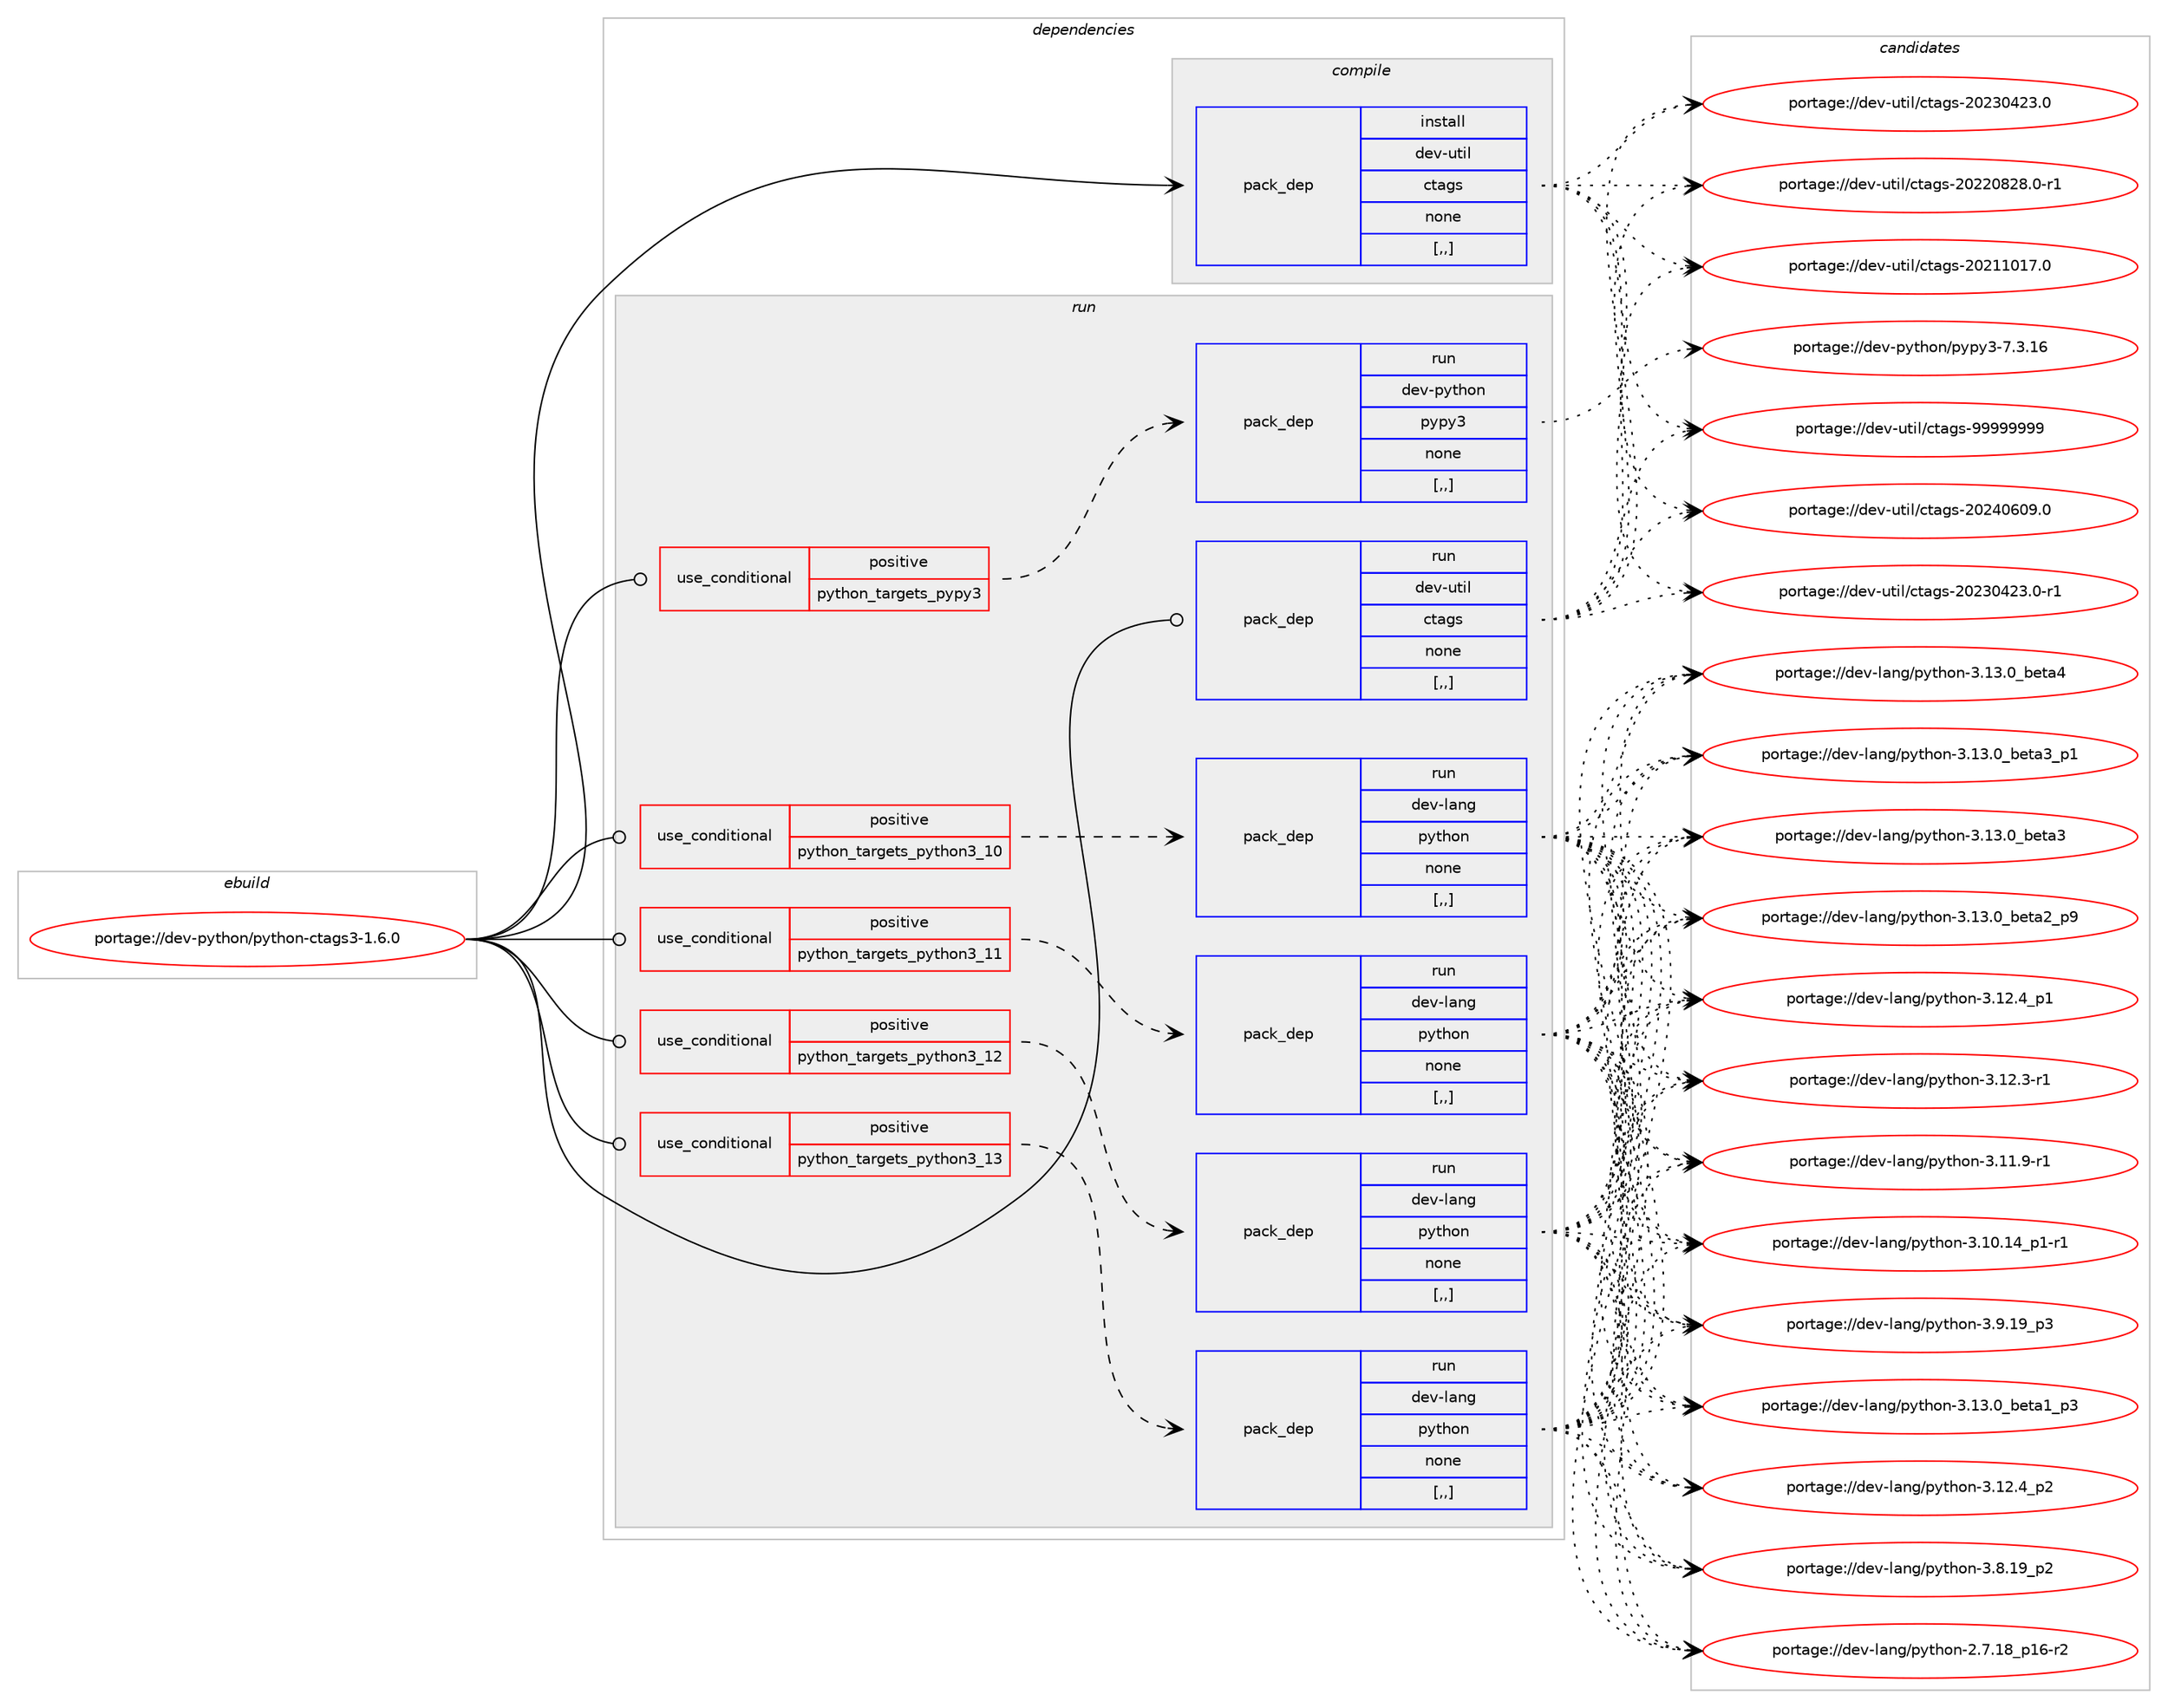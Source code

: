 digraph prolog {

# *************
# Graph options
# *************

newrank=true;
concentrate=true;
compound=true;
graph [rankdir=LR,fontname=Helvetica,fontsize=10,ranksep=1.5];#, ranksep=2.5, nodesep=0.2];
edge  [arrowhead=vee];
node  [fontname=Helvetica,fontsize=10];

# **********
# The ebuild
# **********

subgraph cluster_leftcol {
color=gray;
label=<<i>ebuild</i>>;
id [label="portage://dev-python/python-ctags3-1.6.0", color=red, width=4, href="../dev-python/python-ctags3-1.6.0.svg"];
}

# ****************
# The dependencies
# ****************

subgraph cluster_midcol {
color=gray;
label=<<i>dependencies</i>>;
subgraph cluster_compile {
fillcolor="#eeeeee";
style=filled;
label=<<i>compile</i>>;
subgraph pack120548 {
dependency160074 [label=<<TABLE BORDER="0" CELLBORDER="1" CELLSPACING="0" CELLPADDING="4" WIDTH="220"><TR><TD ROWSPAN="6" CELLPADDING="30">pack_dep</TD></TR><TR><TD WIDTH="110">install</TD></TR><TR><TD>dev-util</TD></TR><TR><TD>ctags</TD></TR><TR><TD>none</TD></TR><TR><TD>[,,]</TD></TR></TABLE>>, shape=none, color=blue];
}
id:e -> dependency160074:w [weight=20,style="solid",arrowhead="vee"];
}
subgraph cluster_compileandrun {
fillcolor="#eeeeee";
style=filled;
label=<<i>compile and run</i>>;
}
subgraph cluster_run {
fillcolor="#eeeeee";
style=filled;
label=<<i>run</i>>;
subgraph cond38256 {
dependency160075 [label=<<TABLE BORDER="0" CELLBORDER="1" CELLSPACING="0" CELLPADDING="4"><TR><TD ROWSPAN="3" CELLPADDING="10">use_conditional</TD></TR><TR><TD>positive</TD></TR><TR><TD>python_targets_pypy3</TD></TR></TABLE>>, shape=none, color=red];
subgraph pack120549 {
dependency160076 [label=<<TABLE BORDER="0" CELLBORDER="1" CELLSPACING="0" CELLPADDING="4" WIDTH="220"><TR><TD ROWSPAN="6" CELLPADDING="30">pack_dep</TD></TR><TR><TD WIDTH="110">run</TD></TR><TR><TD>dev-python</TD></TR><TR><TD>pypy3</TD></TR><TR><TD>none</TD></TR><TR><TD>[,,]</TD></TR></TABLE>>, shape=none, color=blue];
}
dependency160075:e -> dependency160076:w [weight=20,style="dashed",arrowhead="vee"];
}
id:e -> dependency160075:w [weight=20,style="solid",arrowhead="odot"];
subgraph cond38257 {
dependency160077 [label=<<TABLE BORDER="0" CELLBORDER="1" CELLSPACING="0" CELLPADDING="4"><TR><TD ROWSPAN="3" CELLPADDING="10">use_conditional</TD></TR><TR><TD>positive</TD></TR><TR><TD>python_targets_python3_10</TD></TR></TABLE>>, shape=none, color=red];
subgraph pack120550 {
dependency160078 [label=<<TABLE BORDER="0" CELLBORDER="1" CELLSPACING="0" CELLPADDING="4" WIDTH="220"><TR><TD ROWSPAN="6" CELLPADDING="30">pack_dep</TD></TR><TR><TD WIDTH="110">run</TD></TR><TR><TD>dev-lang</TD></TR><TR><TD>python</TD></TR><TR><TD>none</TD></TR><TR><TD>[,,]</TD></TR></TABLE>>, shape=none, color=blue];
}
dependency160077:e -> dependency160078:w [weight=20,style="dashed",arrowhead="vee"];
}
id:e -> dependency160077:w [weight=20,style="solid",arrowhead="odot"];
subgraph cond38258 {
dependency160079 [label=<<TABLE BORDER="0" CELLBORDER="1" CELLSPACING="0" CELLPADDING="4"><TR><TD ROWSPAN="3" CELLPADDING="10">use_conditional</TD></TR><TR><TD>positive</TD></TR><TR><TD>python_targets_python3_11</TD></TR></TABLE>>, shape=none, color=red];
subgraph pack120551 {
dependency160080 [label=<<TABLE BORDER="0" CELLBORDER="1" CELLSPACING="0" CELLPADDING="4" WIDTH="220"><TR><TD ROWSPAN="6" CELLPADDING="30">pack_dep</TD></TR><TR><TD WIDTH="110">run</TD></TR><TR><TD>dev-lang</TD></TR><TR><TD>python</TD></TR><TR><TD>none</TD></TR><TR><TD>[,,]</TD></TR></TABLE>>, shape=none, color=blue];
}
dependency160079:e -> dependency160080:w [weight=20,style="dashed",arrowhead="vee"];
}
id:e -> dependency160079:w [weight=20,style="solid",arrowhead="odot"];
subgraph cond38259 {
dependency160081 [label=<<TABLE BORDER="0" CELLBORDER="1" CELLSPACING="0" CELLPADDING="4"><TR><TD ROWSPAN="3" CELLPADDING="10">use_conditional</TD></TR><TR><TD>positive</TD></TR><TR><TD>python_targets_python3_12</TD></TR></TABLE>>, shape=none, color=red];
subgraph pack120552 {
dependency160082 [label=<<TABLE BORDER="0" CELLBORDER="1" CELLSPACING="0" CELLPADDING="4" WIDTH="220"><TR><TD ROWSPAN="6" CELLPADDING="30">pack_dep</TD></TR><TR><TD WIDTH="110">run</TD></TR><TR><TD>dev-lang</TD></TR><TR><TD>python</TD></TR><TR><TD>none</TD></TR><TR><TD>[,,]</TD></TR></TABLE>>, shape=none, color=blue];
}
dependency160081:e -> dependency160082:w [weight=20,style="dashed",arrowhead="vee"];
}
id:e -> dependency160081:w [weight=20,style="solid",arrowhead="odot"];
subgraph cond38260 {
dependency160083 [label=<<TABLE BORDER="0" CELLBORDER="1" CELLSPACING="0" CELLPADDING="4"><TR><TD ROWSPAN="3" CELLPADDING="10">use_conditional</TD></TR><TR><TD>positive</TD></TR><TR><TD>python_targets_python3_13</TD></TR></TABLE>>, shape=none, color=red];
subgraph pack120553 {
dependency160084 [label=<<TABLE BORDER="0" CELLBORDER="1" CELLSPACING="0" CELLPADDING="4" WIDTH="220"><TR><TD ROWSPAN="6" CELLPADDING="30">pack_dep</TD></TR><TR><TD WIDTH="110">run</TD></TR><TR><TD>dev-lang</TD></TR><TR><TD>python</TD></TR><TR><TD>none</TD></TR><TR><TD>[,,]</TD></TR></TABLE>>, shape=none, color=blue];
}
dependency160083:e -> dependency160084:w [weight=20,style="dashed",arrowhead="vee"];
}
id:e -> dependency160083:w [weight=20,style="solid",arrowhead="odot"];
subgraph pack120554 {
dependency160085 [label=<<TABLE BORDER="0" CELLBORDER="1" CELLSPACING="0" CELLPADDING="4" WIDTH="220"><TR><TD ROWSPAN="6" CELLPADDING="30">pack_dep</TD></TR><TR><TD WIDTH="110">run</TD></TR><TR><TD>dev-util</TD></TR><TR><TD>ctags</TD></TR><TR><TD>none</TD></TR><TR><TD>[,,]</TD></TR></TABLE>>, shape=none, color=blue];
}
id:e -> dependency160085:w [weight=20,style="solid",arrowhead="odot"];
}
}

# **************
# The candidates
# **************

subgraph cluster_choices {
rank=same;
color=gray;
label=<<i>candidates</i>>;

subgraph choice120548 {
color=black;
nodesep=1;
choice10010111845117116105108479911697103115455757575757575757 [label="portage://dev-util/ctags-99999999", color=red, width=4,href="../dev-util/ctags-99999999.svg"];
choice100101118451171161051084799116971031154550485052485448574648 [label="portage://dev-util/ctags-20240609.0", color=red, width=4,href="../dev-util/ctags-20240609.0.svg"];
choice1001011184511711610510847991169710311545504850514852505146484511449 [label="portage://dev-util/ctags-20230423.0-r1", color=red, width=4,href="../dev-util/ctags-20230423.0-r1.svg"];
choice100101118451171161051084799116971031154550485051485250514648 [label="portage://dev-util/ctags-20230423.0", color=red, width=4,href="../dev-util/ctags-20230423.0.svg"];
choice1001011184511711610510847991169710311545504850504856505646484511449 [label="portage://dev-util/ctags-20220828.0-r1", color=red, width=4,href="../dev-util/ctags-20220828.0-r1.svg"];
choice100101118451171161051084799116971031154550485049494849554648 [label="portage://dev-util/ctags-20211017.0", color=red, width=4,href="../dev-util/ctags-20211017.0.svg"];
dependency160074:e -> choice10010111845117116105108479911697103115455757575757575757:w [style=dotted,weight="100"];
dependency160074:e -> choice100101118451171161051084799116971031154550485052485448574648:w [style=dotted,weight="100"];
dependency160074:e -> choice1001011184511711610510847991169710311545504850514852505146484511449:w [style=dotted,weight="100"];
dependency160074:e -> choice100101118451171161051084799116971031154550485051485250514648:w [style=dotted,weight="100"];
dependency160074:e -> choice1001011184511711610510847991169710311545504850504856505646484511449:w [style=dotted,weight="100"];
dependency160074:e -> choice100101118451171161051084799116971031154550485049494849554648:w [style=dotted,weight="100"];
}
subgraph choice120549 {
color=black;
nodesep=1;
choice10010111845112121116104111110471121211121215145554651464954 [label="portage://dev-python/pypy3-7.3.16", color=red, width=4,href="../dev-python/pypy3-7.3.16.svg"];
dependency160076:e -> choice10010111845112121116104111110471121211121215145554651464954:w [style=dotted,weight="100"];
}
subgraph choice120550 {
color=black;
nodesep=1;
choice1001011184510897110103471121211161041111104551464951464895981011169752 [label="portage://dev-lang/python-3.13.0_beta4", color=red, width=4,href="../dev-lang/python-3.13.0_beta4.svg"];
choice10010111845108971101034711212111610411111045514649514648959810111697519511249 [label="portage://dev-lang/python-3.13.0_beta3_p1", color=red, width=4,href="../dev-lang/python-3.13.0_beta3_p1.svg"];
choice1001011184510897110103471121211161041111104551464951464895981011169751 [label="portage://dev-lang/python-3.13.0_beta3", color=red, width=4,href="../dev-lang/python-3.13.0_beta3.svg"];
choice10010111845108971101034711212111610411111045514649514648959810111697509511257 [label="portage://dev-lang/python-3.13.0_beta2_p9", color=red, width=4,href="../dev-lang/python-3.13.0_beta2_p9.svg"];
choice10010111845108971101034711212111610411111045514649514648959810111697499511251 [label="portage://dev-lang/python-3.13.0_beta1_p3", color=red, width=4,href="../dev-lang/python-3.13.0_beta1_p3.svg"];
choice100101118451089711010347112121116104111110455146495046529511250 [label="portage://dev-lang/python-3.12.4_p2", color=red, width=4,href="../dev-lang/python-3.12.4_p2.svg"];
choice100101118451089711010347112121116104111110455146495046529511249 [label="portage://dev-lang/python-3.12.4_p1", color=red, width=4,href="../dev-lang/python-3.12.4_p1.svg"];
choice100101118451089711010347112121116104111110455146495046514511449 [label="portage://dev-lang/python-3.12.3-r1", color=red, width=4,href="../dev-lang/python-3.12.3-r1.svg"];
choice100101118451089711010347112121116104111110455146494946574511449 [label="portage://dev-lang/python-3.11.9-r1", color=red, width=4,href="../dev-lang/python-3.11.9-r1.svg"];
choice100101118451089711010347112121116104111110455146494846495295112494511449 [label="portage://dev-lang/python-3.10.14_p1-r1", color=red, width=4,href="../dev-lang/python-3.10.14_p1-r1.svg"];
choice100101118451089711010347112121116104111110455146574649579511251 [label="portage://dev-lang/python-3.9.19_p3", color=red, width=4,href="../dev-lang/python-3.9.19_p3.svg"];
choice100101118451089711010347112121116104111110455146564649579511250 [label="portage://dev-lang/python-3.8.19_p2", color=red, width=4,href="../dev-lang/python-3.8.19_p2.svg"];
choice100101118451089711010347112121116104111110455046554649569511249544511450 [label="portage://dev-lang/python-2.7.18_p16-r2", color=red, width=4,href="../dev-lang/python-2.7.18_p16-r2.svg"];
dependency160078:e -> choice1001011184510897110103471121211161041111104551464951464895981011169752:w [style=dotted,weight="100"];
dependency160078:e -> choice10010111845108971101034711212111610411111045514649514648959810111697519511249:w [style=dotted,weight="100"];
dependency160078:e -> choice1001011184510897110103471121211161041111104551464951464895981011169751:w [style=dotted,weight="100"];
dependency160078:e -> choice10010111845108971101034711212111610411111045514649514648959810111697509511257:w [style=dotted,weight="100"];
dependency160078:e -> choice10010111845108971101034711212111610411111045514649514648959810111697499511251:w [style=dotted,weight="100"];
dependency160078:e -> choice100101118451089711010347112121116104111110455146495046529511250:w [style=dotted,weight="100"];
dependency160078:e -> choice100101118451089711010347112121116104111110455146495046529511249:w [style=dotted,weight="100"];
dependency160078:e -> choice100101118451089711010347112121116104111110455146495046514511449:w [style=dotted,weight="100"];
dependency160078:e -> choice100101118451089711010347112121116104111110455146494946574511449:w [style=dotted,weight="100"];
dependency160078:e -> choice100101118451089711010347112121116104111110455146494846495295112494511449:w [style=dotted,weight="100"];
dependency160078:e -> choice100101118451089711010347112121116104111110455146574649579511251:w [style=dotted,weight="100"];
dependency160078:e -> choice100101118451089711010347112121116104111110455146564649579511250:w [style=dotted,weight="100"];
dependency160078:e -> choice100101118451089711010347112121116104111110455046554649569511249544511450:w [style=dotted,weight="100"];
}
subgraph choice120551 {
color=black;
nodesep=1;
choice1001011184510897110103471121211161041111104551464951464895981011169752 [label="portage://dev-lang/python-3.13.0_beta4", color=red, width=4,href="../dev-lang/python-3.13.0_beta4.svg"];
choice10010111845108971101034711212111610411111045514649514648959810111697519511249 [label="portage://dev-lang/python-3.13.0_beta3_p1", color=red, width=4,href="../dev-lang/python-3.13.0_beta3_p1.svg"];
choice1001011184510897110103471121211161041111104551464951464895981011169751 [label="portage://dev-lang/python-3.13.0_beta3", color=red, width=4,href="../dev-lang/python-3.13.0_beta3.svg"];
choice10010111845108971101034711212111610411111045514649514648959810111697509511257 [label="portage://dev-lang/python-3.13.0_beta2_p9", color=red, width=4,href="../dev-lang/python-3.13.0_beta2_p9.svg"];
choice10010111845108971101034711212111610411111045514649514648959810111697499511251 [label="portage://dev-lang/python-3.13.0_beta1_p3", color=red, width=4,href="../dev-lang/python-3.13.0_beta1_p3.svg"];
choice100101118451089711010347112121116104111110455146495046529511250 [label="portage://dev-lang/python-3.12.4_p2", color=red, width=4,href="../dev-lang/python-3.12.4_p2.svg"];
choice100101118451089711010347112121116104111110455146495046529511249 [label="portage://dev-lang/python-3.12.4_p1", color=red, width=4,href="../dev-lang/python-3.12.4_p1.svg"];
choice100101118451089711010347112121116104111110455146495046514511449 [label="portage://dev-lang/python-3.12.3-r1", color=red, width=4,href="../dev-lang/python-3.12.3-r1.svg"];
choice100101118451089711010347112121116104111110455146494946574511449 [label="portage://dev-lang/python-3.11.9-r1", color=red, width=4,href="../dev-lang/python-3.11.9-r1.svg"];
choice100101118451089711010347112121116104111110455146494846495295112494511449 [label="portage://dev-lang/python-3.10.14_p1-r1", color=red, width=4,href="../dev-lang/python-3.10.14_p1-r1.svg"];
choice100101118451089711010347112121116104111110455146574649579511251 [label="portage://dev-lang/python-3.9.19_p3", color=red, width=4,href="../dev-lang/python-3.9.19_p3.svg"];
choice100101118451089711010347112121116104111110455146564649579511250 [label="portage://dev-lang/python-3.8.19_p2", color=red, width=4,href="../dev-lang/python-3.8.19_p2.svg"];
choice100101118451089711010347112121116104111110455046554649569511249544511450 [label="portage://dev-lang/python-2.7.18_p16-r2", color=red, width=4,href="../dev-lang/python-2.7.18_p16-r2.svg"];
dependency160080:e -> choice1001011184510897110103471121211161041111104551464951464895981011169752:w [style=dotted,weight="100"];
dependency160080:e -> choice10010111845108971101034711212111610411111045514649514648959810111697519511249:w [style=dotted,weight="100"];
dependency160080:e -> choice1001011184510897110103471121211161041111104551464951464895981011169751:w [style=dotted,weight="100"];
dependency160080:e -> choice10010111845108971101034711212111610411111045514649514648959810111697509511257:w [style=dotted,weight="100"];
dependency160080:e -> choice10010111845108971101034711212111610411111045514649514648959810111697499511251:w [style=dotted,weight="100"];
dependency160080:e -> choice100101118451089711010347112121116104111110455146495046529511250:w [style=dotted,weight="100"];
dependency160080:e -> choice100101118451089711010347112121116104111110455146495046529511249:w [style=dotted,weight="100"];
dependency160080:e -> choice100101118451089711010347112121116104111110455146495046514511449:w [style=dotted,weight="100"];
dependency160080:e -> choice100101118451089711010347112121116104111110455146494946574511449:w [style=dotted,weight="100"];
dependency160080:e -> choice100101118451089711010347112121116104111110455146494846495295112494511449:w [style=dotted,weight="100"];
dependency160080:e -> choice100101118451089711010347112121116104111110455146574649579511251:w [style=dotted,weight="100"];
dependency160080:e -> choice100101118451089711010347112121116104111110455146564649579511250:w [style=dotted,weight="100"];
dependency160080:e -> choice100101118451089711010347112121116104111110455046554649569511249544511450:w [style=dotted,weight="100"];
}
subgraph choice120552 {
color=black;
nodesep=1;
choice1001011184510897110103471121211161041111104551464951464895981011169752 [label="portage://dev-lang/python-3.13.0_beta4", color=red, width=4,href="../dev-lang/python-3.13.0_beta4.svg"];
choice10010111845108971101034711212111610411111045514649514648959810111697519511249 [label="portage://dev-lang/python-3.13.0_beta3_p1", color=red, width=4,href="../dev-lang/python-3.13.0_beta3_p1.svg"];
choice1001011184510897110103471121211161041111104551464951464895981011169751 [label="portage://dev-lang/python-3.13.0_beta3", color=red, width=4,href="../dev-lang/python-3.13.0_beta3.svg"];
choice10010111845108971101034711212111610411111045514649514648959810111697509511257 [label="portage://dev-lang/python-3.13.0_beta2_p9", color=red, width=4,href="../dev-lang/python-3.13.0_beta2_p9.svg"];
choice10010111845108971101034711212111610411111045514649514648959810111697499511251 [label="portage://dev-lang/python-3.13.0_beta1_p3", color=red, width=4,href="../dev-lang/python-3.13.0_beta1_p3.svg"];
choice100101118451089711010347112121116104111110455146495046529511250 [label="portage://dev-lang/python-3.12.4_p2", color=red, width=4,href="../dev-lang/python-3.12.4_p2.svg"];
choice100101118451089711010347112121116104111110455146495046529511249 [label="portage://dev-lang/python-3.12.4_p1", color=red, width=4,href="../dev-lang/python-3.12.4_p1.svg"];
choice100101118451089711010347112121116104111110455146495046514511449 [label="portage://dev-lang/python-3.12.3-r1", color=red, width=4,href="../dev-lang/python-3.12.3-r1.svg"];
choice100101118451089711010347112121116104111110455146494946574511449 [label="portage://dev-lang/python-3.11.9-r1", color=red, width=4,href="../dev-lang/python-3.11.9-r1.svg"];
choice100101118451089711010347112121116104111110455146494846495295112494511449 [label="portage://dev-lang/python-3.10.14_p1-r1", color=red, width=4,href="../dev-lang/python-3.10.14_p1-r1.svg"];
choice100101118451089711010347112121116104111110455146574649579511251 [label="portage://dev-lang/python-3.9.19_p3", color=red, width=4,href="../dev-lang/python-3.9.19_p3.svg"];
choice100101118451089711010347112121116104111110455146564649579511250 [label="portage://dev-lang/python-3.8.19_p2", color=red, width=4,href="../dev-lang/python-3.8.19_p2.svg"];
choice100101118451089711010347112121116104111110455046554649569511249544511450 [label="portage://dev-lang/python-2.7.18_p16-r2", color=red, width=4,href="../dev-lang/python-2.7.18_p16-r2.svg"];
dependency160082:e -> choice1001011184510897110103471121211161041111104551464951464895981011169752:w [style=dotted,weight="100"];
dependency160082:e -> choice10010111845108971101034711212111610411111045514649514648959810111697519511249:w [style=dotted,weight="100"];
dependency160082:e -> choice1001011184510897110103471121211161041111104551464951464895981011169751:w [style=dotted,weight="100"];
dependency160082:e -> choice10010111845108971101034711212111610411111045514649514648959810111697509511257:w [style=dotted,weight="100"];
dependency160082:e -> choice10010111845108971101034711212111610411111045514649514648959810111697499511251:w [style=dotted,weight="100"];
dependency160082:e -> choice100101118451089711010347112121116104111110455146495046529511250:w [style=dotted,weight="100"];
dependency160082:e -> choice100101118451089711010347112121116104111110455146495046529511249:w [style=dotted,weight="100"];
dependency160082:e -> choice100101118451089711010347112121116104111110455146495046514511449:w [style=dotted,weight="100"];
dependency160082:e -> choice100101118451089711010347112121116104111110455146494946574511449:w [style=dotted,weight="100"];
dependency160082:e -> choice100101118451089711010347112121116104111110455146494846495295112494511449:w [style=dotted,weight="100"];
dependency160082:e -> choice100101118451089711010347112121116104111110455146574649579511251:w [style=dotted,weight="100"];
dependency160082:e -> choice100101118451089711010347112121116104111110455146564649579511250:w [style=dotted,weight="100"];
dependency160082:e -> choice100101118451089711010347112121116104111110455046554649569511249544511450:w [style=dotted,weight="100"];
}
subgraph choice120553 {
color=black;
nodesep=1;
choice1001011184510897110103471121211161041111104551464951464895981011169752 [label="portage://dev-lang/python-3.13.0_beta4", color=red, width=4,href="../dev-lang/python-3.13.0_beta4.svg"];
choice10010111845108971101034711212111610411111045514649514648959810111697519511249 [label="portage://dev-lang/python-3.13.0_beta3_p1", color=red, width=4,href="../dev-lang/python-3.13.0_beta3_p1.svg"];
choice1001011184510897110103471121211161041111104551464951464895981011169751 [label="portage://dev-lang/python-3.13.0_beta3", color=red, width=4,href="../dev-lang/python-3.13.0_beta3.svg"];
choice10010111845108971101034711212111610411111045514649514648959810111697509511257 [label="portage://dev-lang/python-3.13.0_beta2_p9", color=red, width=4,href="../dev-lang/python-3.13.0_beta2_p9.svg"];
choice10010111845108971101034711212111610411111045514649514648959810111697499511251 [label="portage://dev-lang/python-3.13.0_beta1_p3", color=red, width=4,href="../dev-lang/python-3.13.0_beta1_p3.svg"];
choice100101118451089711010347112121116104111110455146495046529511250 [label="portage://dev-lang/python-3.12.4_p2", color=red, width=4,href="../dev-lang/python-3.12.4_p2.svg"];
choice100101118451089711010347112121116104111110455146495046529511249 [label="portage://dev-lang/python-3.12.4_p1", color=red, width=4,href="../dev-lang/python-3.12.4_p1.svg"];
choice100101118451089711010347112121116104111110455146495046514511449 [label="portage://dev-lang/python-3.12.3-r1", color=red, width=4,href="../dev-lang/python-3.12.3-r1.svg"];
choice100101118451089711010347112121116104111110455146494946574511449 [label="portage://dev-lang/python-3.11.9-r1", color=red, width=4,href="../dev-lang/python-3.11.9-r1.svg"];
choice100101118451089711010347112121116104111110455146494846495295112494511449 [label="portage://dev-lang/python-3.10.14_p1-r1", color=red, width=4,href="../dev-lang/python-3.10.14_p1-r1.svg"];
choice100101118451089711010347112121116104111110455146574649579511251 [label="portage://dev-lang/python-3.9.19_p3", color=red, width=4,href="../dev-lang/python-3.9.19_p3.svg"];
choice100101118451089711010347112121116104111110455146564649579511250 [label="portage://dev-lang/python-3.8.19_p2", color=red, width=4,href="../dev-lang/python-3.8.19_p2.svg"];
choice100101118451089711010347112121116104111110455046554649569511249544511450 [label="portage://dev-lang/python-2.7.18_p16-r2", color=red, width=4,href="../dev-lang/python-2.7.18_p16-r2.svg"];
dependency160084:e -> choice1001011184510897110103471121211161041111104551464951464895981011169752:w [style=dotted,weight="100"];
dependency160084:e -> choice10010111845108971101034711212111610411111045514649514648959810111697519511249:w [style=dotted,weight="100"];
dependency160084:e -> choice1001011184510897110103471121211161041111104551464951464895981011169751:w [style=dotted,weight="100"];
dependency160084:e -> choice10010111845108971101034711212111610411111045514649514648959810111697509511257:w [style=dotted,weight="100"];
dependency160084:e -> choice10010111845108971101034711212111610411111045514649514648959810111697499511251:w [style=dotted,weight="100"];
dependency160084:e -> choice100101118451089711010347112121116104111110455146495046529511250:w [style=dotted,weight="100"];
dependency160084:e -> choice100101118451089711010347112121116104111110455146495046529511249:w [style=dotted,weight="100"];
dependency160084:e -> choice100101118451089711010347112121116104111110455146495046514511449:w [style=dotted,weight="100"];
dependency160084:e -> choice100101118451089711010347112121116104111110455146494946574511449:w [style=dotted,weight="100"];
dependency160084:e -> choice100101118451089711010347112121116104111110455146494846495295112494511449:w [style=dotted,weight="100"];
dependency160084:e -> choice100101118451089711010347112121116104111110455146574649579511251:w [style=dotted,weight="100"];
dependency160084:e -> choice100101118451089711010347112121116104111110455146564649579511250:w [style=dotted,weight="100"];
dependency160084:e -> choice100101118451089711010347112121116104111110455046554649569511249544511450:w [style=dotted,weight="100"];
}
subgraph choice120554 {
color=black;
nodesep=1;
choice10010111845117116105108479911697103115455757575757575757 [label="portage://dev-util/ctags-99999999", color=red, width=4,href="../dev-util/ctags-99999999.svg"];
choice100101118451171161051084799116971031154550485052485448574648 [label="portage://dev-util/ctags-20240609.0", color=red, width=4,href="../dev-util/ctags-20240609.0.svg"];
choice1001011184511711610510847991169710311545504850514852505146484511449 [label="portage://dev-util/ctags-20230423.0-r1", color=red, width=4,href="../dev-util/ctags-20230423.0-r1.svg"];
choice100101118451171161051084799116971031154550485051485250514648 [label="portage://dev-util/ctags-20230423.0", color=red, width=4,href="../dev-util/ctags-20230423.0.svg"];
choice1001011184511711610510847991169710311545504850504856505646484511449 [label="portage://dev-util/ctags-20220828.0-r1", color=red, width=4,href="../dev-util/ctags-20220828.0-r1.svg"];
choice100101118451171161051084799116971031154550485049494849554648 [label="portage://dev-util/ctags-20211017.0", color=red, width=4,href="../dev-util/ctags-20211017.0.svg"];
dependency160085:e -> choice10010111845117116105108479911697103115455757575757575757:w [style=dotted,weight="100"];
dependency160085:e -> choice100101118451171161051084799116971031154550485052485448574648:w [style=dotted,weight="100"];
dependency160085:e -> choice1001011184511711610510847991169710311545504850514852505146484511449:w [style=dotted,weight="100"];
dependency160085:e -> choice100101118451171161051084799116971031154550485051485250514648:w [style=dotted,weight="100"];
dependency160085:e -> choice1001011184511711610510847991169710311545504850504856505646484511449:w [style=dotted,weight="100"];
dependency160085:e -> choice100101118451171161051084799116971031154550485049494849554648:w [style=dotted,weight="100"];
}
}

}
